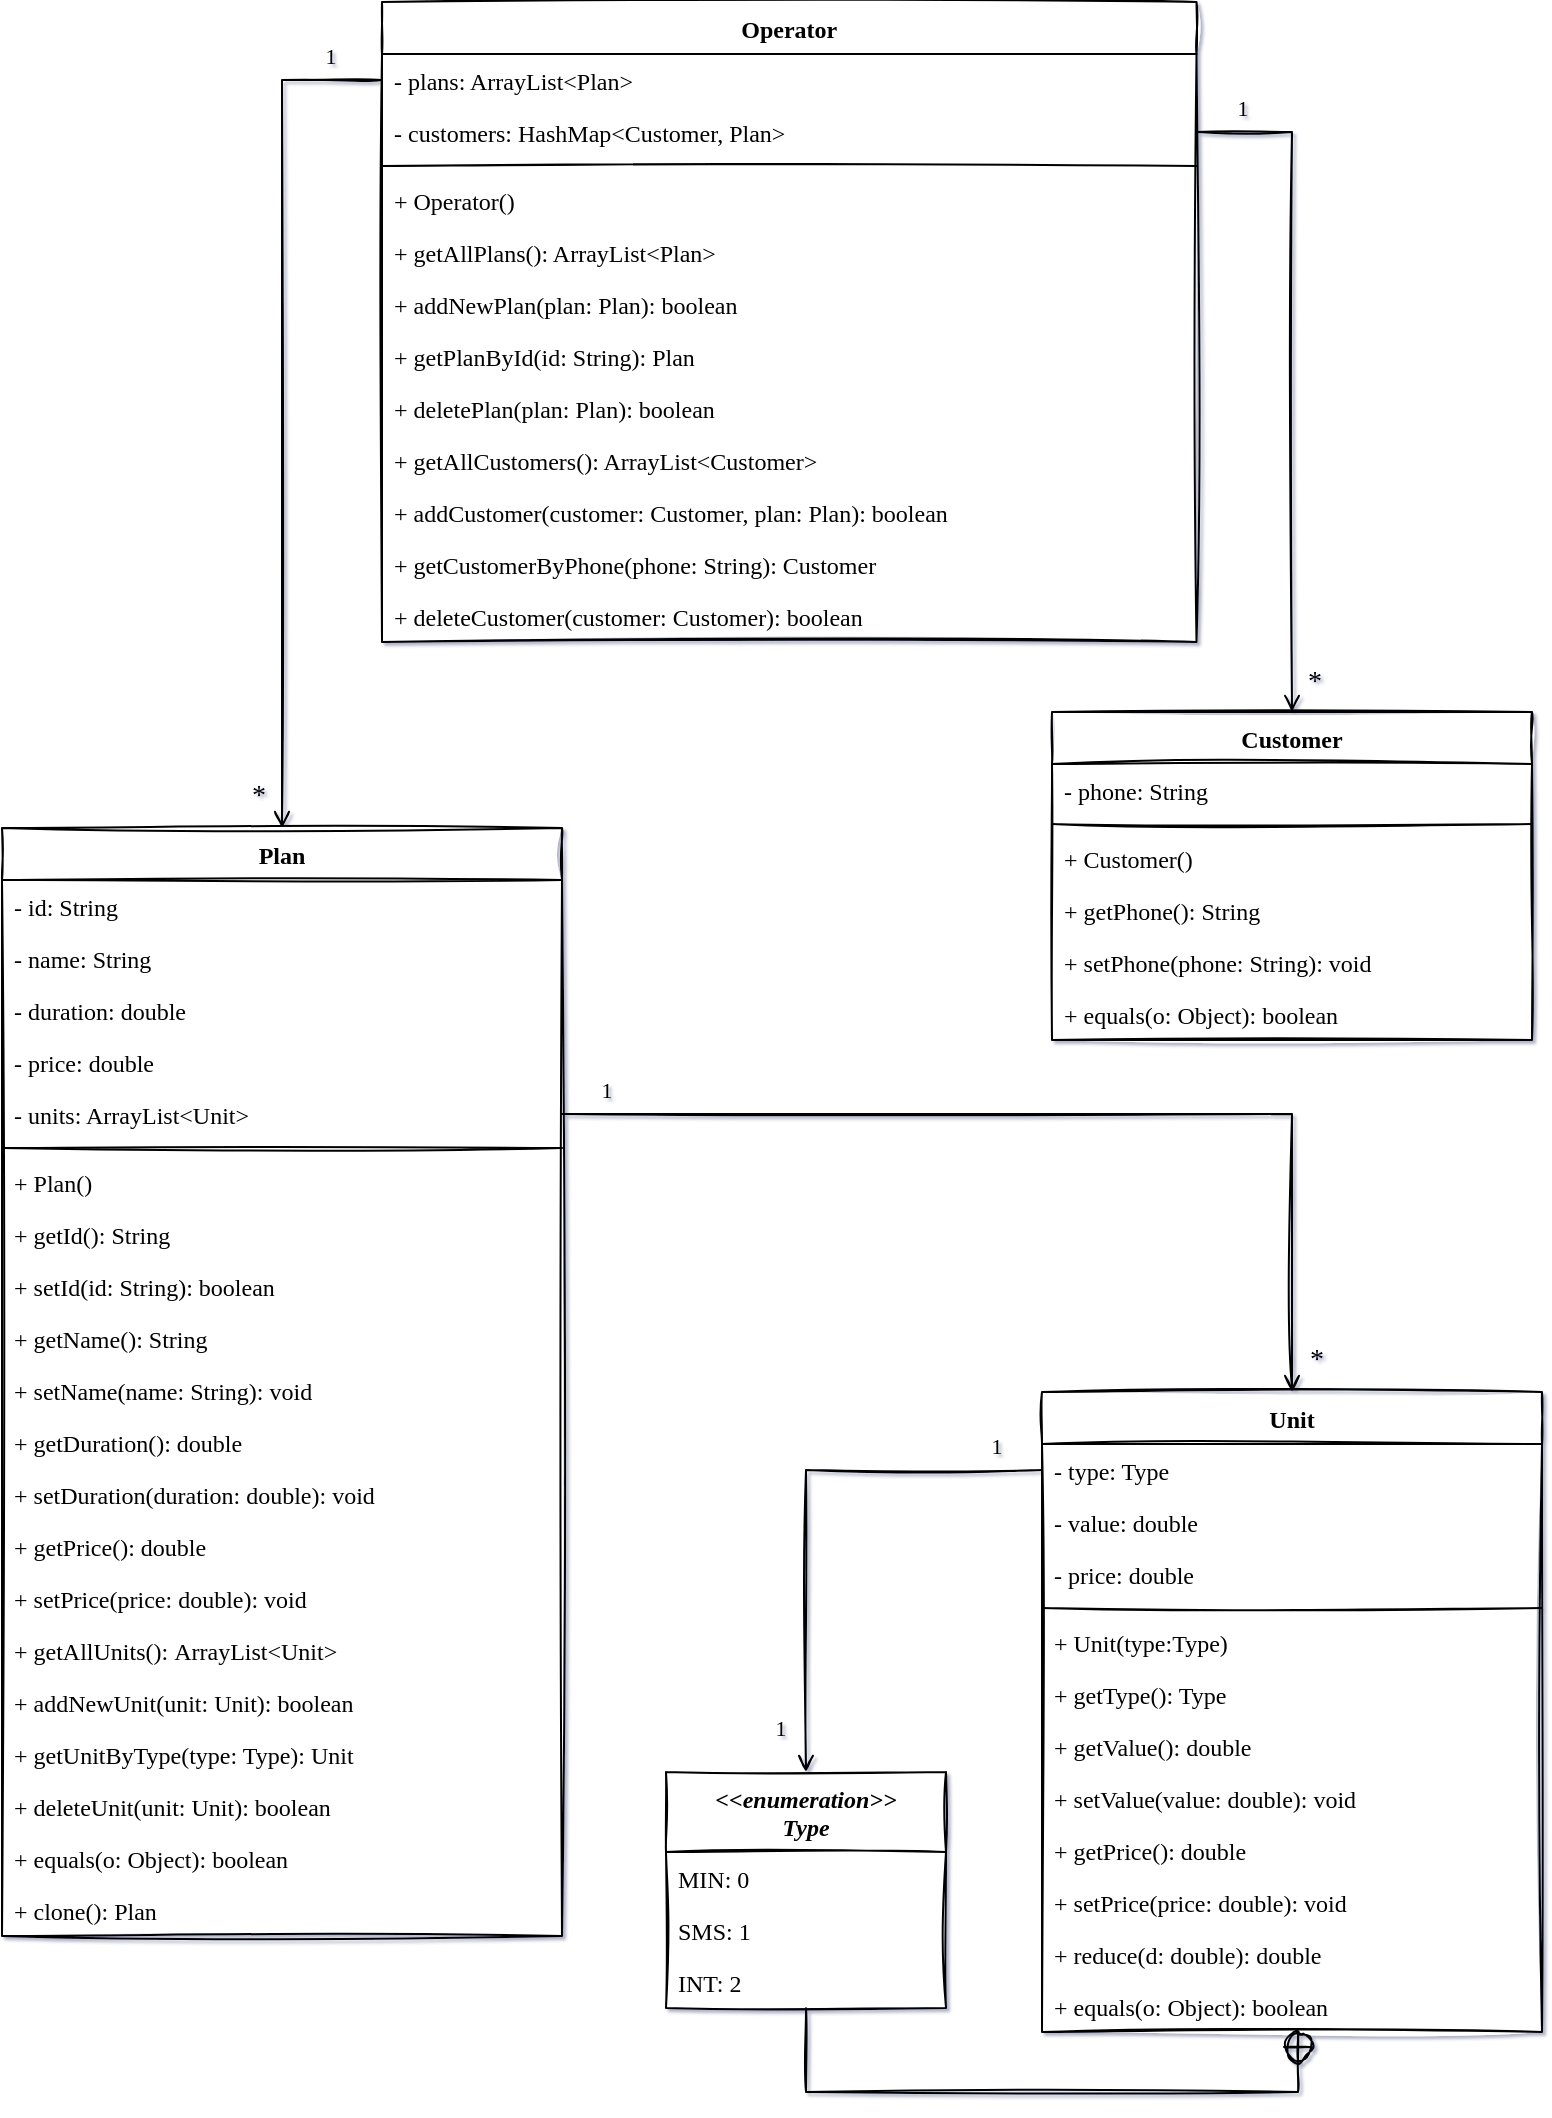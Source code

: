 <mxfile version="20.3.0" type="device"><diagram id="oGCr7jrlYVOS3FX6Hcj-" name="Page-1"><mxGraphModel dx="1270" dy="857" grid="0" gridSize="10" guides="1" tooltips="1" connect="1" arrows="1" fold="1" page="1" pageScale="1" pageWidth="827" pageHeight="1169" background="none" math="0" shadow="1"><root><mxCell id="0"/><mxCell id="1" parent="0"/><mxCell id="b9Ok6ianHuO4Eab1vcOu-1" value="Operator&#10;" style="swimlane;fontStyle=1;align=center;verticalAlign=top;childLayout=stackLayout;horizontal=1;startSize=26;horizontalStack=0;resizeParent=1;resizeParentMax=0;resizeLast=0;collapsible=1;marginBottom=0;sketch=1;swimlaneFillColor=default;fontFamily=Lucida Console;fillStyle=auto;glass=0;swimlaneLine=1;" parent="1" vertex="1"><mxGeometry x="219" y="62" width="407.25" height="320" as="geometry"/></mxCell><mxCell id="b9Ok6ianHuO4Eab1vcOu-2" value="- plans: ArrayList&lt;Plan&gt;" style="text;strokeColor=none;fillColor=none;align=left;verticalAlign=top;spacingLeft=4;spacingRight=4;overflow=hidden;rotatable=0;points=[[0,0.5],[1,0.5]];portConstraint=eastwest;sketch=1;swimlaneFillColor=none;fontFamily=Lucida Console;fillStyle=auto;" parent="b9Ok6ianHuO4Eab1vcOu-1" vertex="1"><mxGeometry y="26" width="407.25" height="26" as="geometry"/></mxCell><mxCell id="b9Ok6ianHuO4Eab1vcOu-4" value="- customers: HashMap&lt;Customer, Plan&gt;" style="text;strokeColor=none;fillColor=none;align=left;verticalAlign=top;spacingLeft=4;spacingRight=4;overflow=hidden;rotatable=0;points=[[0,0.5],[1,0.5]];portConstraint=eastwest;sketch=1;swimlaneFillColor=none;fontFamily=Lucida Console;fillStyle=auto;" parent="b9Ok6ianHuO4Eab1vcOu-1" vertex="1"><mxGeometry y="52" width="407.25" height="26" as="geometry"/></mxCell><mxCell id="b9Ok6ianHuO4Eab1vcOu-3" value="" style="line;strokeWidth=1;fillColor=none;align=left;verticalAlign=middle;spacingTop=-1;spacingLeft=3;spacingRight=3;rotatable=0;labelPosition=right;points=[];portConstraint=eastwest;strokeColor=inherit;sketch=1;swimlaneFillColor=none;fontFamily=Lucida Console;" parent="b9Ok6ianHuO4Eab1vcOu-1" vertex="1"><mxGeometry y="78" width="407.25" height="8" as="geometry"/></mxCell><mxCell id="b9Ok6ianHuO4Eab1vcOu-25" value="+ Operator()" style="text;strokeColor=none;fillColor=none;align=left;verticalAlign=top;spacingLeft=4;spacingRight=4;overflow=hidden;rotatable=0;points=[[0,0.5],[1,0.5]];portConstraint=eastwest;sketch=1;swimlaneFillColor=none;fontFamily=Lucida Console;fillStyle=auto;" parent="b9Ok6ianHuO4Eab1vcOu-1" vertex="1"><mxGeometry y="86" width="407.25" height="26" as="geometry"/></mxCell><mxCell id="b9Ok6ianHuO4Eab1vcOu-26" value="+ getAllPlans(): ArrayList&lt;Plan&gt;" style="text;strokeColor=none;fillColor=none;align=left;verticalAlign=top;spacingLeft=4;spacingRight=4;overflow=hidden;rotatable=0;points=[[0,0.5],[1,0.5]];portConstraint=eastwest;sketch=1;swimlaneFillColor=none;fontFamily=Lucida Console;fillStyle=auto;" parent="b9Ok6ianHuO4Eab1vcOu-1" vertex="1"><mxGeometry y="112" width="407.25" height="26" as="geometry"/></mxCell><mxCell id="b9Ok6ianHuO4Eab1vcOu-27" value="+ addNewPlan(plan: Plan): boolean" style="text;strokeColor=none;fillColor=none;align=left;verticalAlign=top;spacingLeft=4;spacingRight=4;overflow=hidden;rotatable=0;points=[[0,0.5],[1,0.5]];portConstraint=eastwest;sketch=1;swimlaneFillColor=none;fontFamily=Lucida Console;fillStyle=auto;" parent="b9Ok6ianHuO4Eab1vcOu-1" vertex="1"><mxGeometry y="138" width="407.25" height="26" as="geometry"/></mxCell><mxCell id="b9Ok6ianHuO4Eab1vcOu-28" value="+ getPlanById(id: String): Plan" style="text;strokeColor=none;fillColor=none;align=left;verticalAlign=top;spacingLeft=4;spacingRight=4;overflow=hidden;rotatable=0;points=[[0,0.5],[1,0.5]];portConstraint=eastwest;sketch=1;swimlaneFillColor=none;fontFamily=Lucida Console;fillStyle=auto;" parent="b9Ok6ianHuO4Eab1vcOu-1" vertex="1"><mxGeometry y="164" width="407.25" height="26" as="geometry"/></mxCell><mxCell id="b9Ok6ianHuO4Eab1vcOu-29" value="+ deletePlan(plan: Plan): boolean" style="text;strokeColor=none;fillColor=none;align=left;verticalAlign=top;spacingLeft=4;spacingRight=4;overflow=hidden;rotatable=0;points=[[0,0.5],[1,0.5]];portConstraint=eastwest;sketch=1;swimlaneFillColor=none;fontFamily=Lucida Console;fillStyle=auto;" parent="b9Ok6ianHuO4Eab1vcOu-1" vertex="1"><mxGeometry y="190" width="407.25" height="26" as="geometry"/></mxCell><mxCell id="b9Ok6ianHuO4Eab1vcOu-30" value="+ getAllCustomers(): ArrayList&lt;Customer&gt;" style="text;strokeColor=none;fillColor=none;align=left;verticalAlign=top;spacingLeft=4;spacingRight=4;overflow=hidden;rotatable=0;points=[[0,0.5],[1,0.5]];portConstraint=eastwest;sketch=1;swimlaneFillColor=none;fontFamily=Lucida Console;fillStyle=auto;" parent="b9Ok6ianHuO4Eab1vcOu-1" vertex="1"><mxGeometry y="216" width="407.25" height="26" as="geometry"/></mxCell><mxCell id="b9Ok6ianHuO4Eab1vcOu-31" value="+ addCustomer(customer: Customer, plan: Plan): boolean" style="text;strokeColor=none;fillColor=none;align=left;verticalAlign=top;spacingLeft=4;spacingRight=4;overflow=hidden;rotatable=0;points=[[0,0.5],[1,0.5]];portConstraint=eastwest;sketch=1;swimlaneFillColor=none;fontFamily=Lucida Console;fillStyle=auto;" parent="b9Ok6ianHuO4Eab1vcOu-1" vertex="1"><mxGeometry y="242" width="407.25" height="26" as="geometry"/></mxCell><mxCell id="b9Ok6ianHuO4Eab1vcOu-60" value="+ getCustomerByPhone(phone: String): Customer" style="text;strokeColor=none;fillColor=none;align=left;verticalAlign=top;spacingLeft=4;spacingRight=4;overflow=hidden;rotatable=0;points=[[0,0.5],[1,0.5]];portConstraint=eastwest;sketch=1;swimlaneFillColor=none;fontFamily=Lucida Console;fillStyle=auto;" parent="b9Ok6ianHuO4Eab1vcOu-1" vertex="1"><mxGeometry y="268" width="407.25" height="26" as="geometry"/></mxCell><mxCell id="b9Ok6ianHuO4Eab1vcOu-61" value="+ deleteCustomer(customer: Customer): boolean" style="text;strokeColor=none;fillColor=none;align=left;verticalAlign=top;spacingLeft=4;spacingRight=4;overflow=hidden;rotatable=0;points=[[0,0.5],[1,0.5]];portConstraint=eastwest;sketch=1;swimlaneFillColor=none;fontFamily=Lucida Console;fillStyle=auto;" parent="b9Ok6ianHuO4Eab1vcOu-1" vertex="1"><mxGeometry y="294" width="407.25" height="26" as="geometry"/></mxCell><mxCell id="b9Ok6ianHuO4Eab1vcOu-5" value="Unit" style="swimlane;fontStyle=1;align=center;verticalAlign=top;childLayout=stackLayout;horizontal=1;startSize=26;horizontalStack=0;resizeParent=1;resizeParentMax=0;resizeLast=0;collapsible=1;marginBottom=0;sketch=1;swimlaneFillColor=default;fontFamily=Lucida Console;fillStyle=auto;fillColor=default;" parent="1" vertex="1"><mxGeometry x="549" y="757" width="250" height="320" as="geometry"/></mxCell><mxCell id="b9Ok6ianHuO4Eab1vcOu-6" value="- type: Type" style="text;strokeColor=none;fillColor=none;align=left;verticalAlign=top;spacingLeft=4;spacingRight=4;overflow=hidden;rotatable=0;points=[[0,0.5],[1,0.5]];portConstraint=eastwest;sketch=1;swimlaneFillColor=none;fontFamily=Lucida Console;" parent="b9Ok6ianHuO4Eab1vcOu-5" vertex="1"><mxGeometry y="26" width="250" height="26" as="geometry"/></mxCell><mxCell id="b9Ok6ianHuO4Eab1vcOu-8" value="- value: double" style="text;strokeColor=none;fillColor=none;align=left;verticalAlign=top;spacingLeft=4;spacingRight=4;overflow=hidden;rotatable=0;points=[[0,0.5],[1,0.5]];portConstraint=eastwest;sketch=1;swimlaneFillColor=none;fontFamily=Lucida Console;" parent="b9Ok6ianHuO4Eab1vcOu-5" vertex="1"><mxGeometry y="52" width="250" height="26" as="geometry"/></mxCell><mxCell id="b9Ok6ianHuO4Eab1vcOu-45" value="- price: double" style="text;strokeColor=none;fillColor=none;align=left;verticalAlign=top;spacingLeft=4;spacingRight=4;overflow=hidden;rotatable=0;points=[[0,0.5],[1,0.5]];portConstraint=eastwest;sketch=1;swimlaneFillColor=none;fontFamily=Lucida Console;" parent="b9Ok6ianHuO4Eab1vcOu-5" vertex="1"><mxGeometry y="78" width="250" height="26" as="geometry"/></mxCell><mxCell id="b9Ok6ianHuO4Eab1vcOu-7" value="" style="line;strokeWidth=1;fillColor=none;align=left;verticalAlign=middle;spacingTop=-1;spacingLeft=3;spacingRight=3;rotatable=0;labelPosition=right;points=[];portConstraint=eastwest;strokeColor=inherit;sketch=1;swimlaneFillColor=none;fontFamily=Lucida Console;" parent="b9Ok6ianHuO4Eab1vcOu-5" vertex="1"><mxGeometry y="104" width="250" height="8" as="geometry"/></mxCell><mxCell id="b9Ok6ianHuO4Eab1vcOu-46" value="+ Unit(type:Type)" style="text;strokeColor=none;fillColor=none;align=left;verticalAlign=top;spacingLeft=4;spacingRight=4;overflow=hidden;rotatable=0;points=[[0,0.5],[1,0.5]];portConstraint=eastwest;sketch=1;swimlaneFillColor=none;fontFamily=Lucida Console;" parent="b9Ok6ianHuO4Eab1vcOu-5" vertex="1"><mxGeometry y="112" width="250" height="26" as="geometry"/></mxCell><mxCell id="b9Ok6ianHuO4Eab1vcOu-47" value="+ getType(): Type" style="text;strokeColor=none;fillColor=none;align=left;verticalAlign=top;spacingLeft=4;spacingRight=4;overflow=hidden;rotatable=0;points=[[0,0.5],[1,0.5]];portConstraint=eastwest;sketch=1;swimlaneFillColor=none;fontFamily=Lucida Console;" parent="b9Ok6ianHuO4Eab1vcOu-5" vertex="1"><mxGeometry y="138" width="250" height="26" as="geometry"/></mxCell><mxCell id="b9Ok6ianHuO4Eab1vcOu-48" value="+ getValue(): double" style="text;strokeColor=none;fillColor=none;align=left;verticalAlign=top;spacingLeft=4;spacingRight=4;overflow=hidden;rotatable=0;points=[[0,0.5],[1,0.5]];portConstraint=eastwest;sketch=1;swimlaneFillColor=none;fontFamily=Lucida Console;" parent="b9Ok6ianHuO4Eab1vcOu-5" vertex="1"><mxGeometry y="164" width="250" height="26" as="geometry"/></mxCell><mxCell id="b9Ok6ianHuO4Eab1vcOu-49" value="+ setValue(value: double): void" style="text;strokeColor=none;fillColor=none;align=left;verticalAlign=top;spacingLeft=4;spacingRight=4;overflow=hidden;rotatable=0;points=[[0,0.5],[1,0.5]];portConstraint=eastwest;sketch=1;swimlaneFillColor=none;fontFamily=Lucida Console;" parent="b9Ok6ianHuO4Eab1vcOu-5" vertex="1"><mxGeometry y="190" width="250" height="26" as="geometry"/></mxCell><mxCell id="b9Ok6ianHuO4Eab1vcOu-50" value="+ getPrice(): double" style="text;strokeColor=none;fillColor=none;align=left;verticalAlign=top;spacingLeft=4;spacingRight=4;overflow=hidden;rotatable=0;points=[[0,0.5],[1,0.5]];portConstraint=eastwest;sketch=1;swimlaneFillColor=none;fontFamily=Lucida Console;" parent="b9Ok6ianHuO4Eab1vcOu-5" vertex="1"><mxGeometry y="216" width="250" height="26" as="geometry"/></mxCell><mxCell id="b9Ok6ianHuO4Eab1vcOu-57" value="+ setPrice(price: double): void" style="text;strokeColor=none;fillColor=none;align=left;verticalAlign=top;spacingLeft=4;spacingRight=4;overflow=hidden;rotatable=0;points=[[0,0.5],[1,0.5]];portConstraint=eastwest;sketch=1;swimlaneFillColor=none;fontFamily=Lucida Console;" parent="b9Ok6ianHuO4Eab1vcOu-5" vertex="1"><mxGeometry y="242" width="250" height="26" as="geometry"/></mxCell><mxCell id="b9Ok6ianHuO4Eab1vcOu-58" value="+ reduce(d: double): double" style="text;strokeColor=none;fillColor=none;align=left;verticalAlign=top;spacingLeft=4;spacingRight=4;overflow=hidden;rotatable=0;points=[[0,0.5],[1,0.5]];portConstraint=eastwest;sketch=1;swimlaneFillColor=none;fontFamily=Lucida Console;" parent="b9Ok6ianHuO4Eab1vcOu-5" vertex="1"><mxGeometry y="268" width="250" height="26" as="geometry"/></mxCell><mxCell id="b9Ok6ianHuO4Eab1vcOu-59" value="+ equals(o: Object): boolean" style="text;strokeColor=none;fillColor=none;align=left;verticalAlign=top;spacingLeft=4;spacingRight=4;overflow=hidden;rotatable=0;points=[[0,0.5],[1,0.5]];portConstraint=eastwest;sketch=1;swimlaneFillColor=none;fontFamily=Lucida Console;" parent="b9Ok6ianHuO4Eab1vcOu-5" vertex="1"><mxGeometry y="294" width="250" height="26" as="geometry"/></mxCell><mxCell id="b9Ok6ianHuO4Eab1vcOu-9" value="Plan" style="swimlane;fontStyle=1;align=center;verticalAlign=top;childLayout=stackLayout;horizontal=1;startSize=26;horizontalStack=0;resizeParent=1;resizeParentMax=0;resizeLast=0;collapsible=1;marginBottom=0;sketch=1;swimlaneFillColor=default;fontFamily=Lucida Console;fillStyle=auto;fillColor=default;" parent="1" vertex="1"><mxGeometry x="29" y="475" width="280" height="554" as="geometry"/></mxCell><mxCell id="b9Ok6ianHuO4Eab1vcOu-10" value="- id: String" style="text;strokeColor=none;fillColor=none;align=left;verticalAlign=top;spacingLeft=4;spacingRight=4;overflow=hidden;rotatable=0;points=[[0,0.5],[1,0.5]];portConstraint=eastwest;sketch=1;swimlaneFillColor=none;fontFamily=Lucida Console;" parent="b9Ok6ianHuO4Eab1vcOu-9" vertex="1"><mxGeometry y="26" width="280" height="26" as="geometry"/></mxCell><mxCell id="b9Ok6ianHuO4Eab1vcOu-12" value="- name: String" style="text;strokeColor=none;fillColor=none;align=left;verticalAlign=top;spacingLeft=4;spacingRight=4;overflow=hidden;rotatable=0;points=[[0,0.5],[1,0.5]];portConstraint=eastwest;sketch=1;swimlaneFillColor=none;fontFamily=Lucida Console;" parent="b9Ok6ianHuO4Eab1vcOu-9" vertex="1"><mxGeometry y="52" width="280" height="26" as="geometry"/></mxCell><mxCell id="b9Ok6ianHuO4Eab1vcOu-32" value="- duration: double" style="text;strokeColor=none;fillColor=none;align=left;verticalAlign=top;spacingLeft=4;spacingRight=4;overflow=hidden;rotatable=0;points=[[0,0.5],[1,0.5]];portConstraint=eastwest;sketch=1;swimlaneFillColor=none;fontFamily=Lucida Console;" parent="b9Ok6ianHuO4Eab1vcOu-9" vertex="1"><mxGeometry y="78" width="280" height="26" as="geometry"/></mxCell><mxCell id="b9Ok6ianHuO4Eab1vcOu-33" value="- price: double" style="text;strokeColor=none;fillColor=none;align=left;verticalAlign=top;spacingLeft=4;spacingRight=4;overflow=hidden;rotatable=0;points=[[0,0.5],[1,0.5]];portConstraint=eastwest;sketch=1;swimlaneFillColor=none;fontFamily=Lucida Console;" parent="b9Ok6ianHuO4Eab1vcOu-9" vertex="1"><mxGeometry y="104" width="280" height="26" as="geometry"/></mxCell><mxCell id="b9Ok6ianHuO4Eab1vcOu-34" value="- units: ArrayList&lt;Unit&gt;" style="text;strokeColor=none;fillColor=none;align=left;verticalAlign=top;spacingLeft=4;spacingRight=4;overflow=hidden;rotatable=0;points=[[0,0.5],[1,0.5]];portConstraint=eastwest;sketch=1;swimlaneFillColor=none;fontFamily=Lucida Console;" parent="b9Ok6ianHuO4Eab1vcOu-9" vertex="1"><mxGeometry y="130" width="280" height="26" as="geometry"/></mxCell><mxCell id="b9Ok6ianHuO4Eab1vcOu-11" value="" style="line;strokeWidth=1;fillColor=none;align=left;verticalAlign=middle;spacingTop=-1;spacingLeft=3;spacingRight=3;rotatable=0;labelPosition=right;points=[];portConstraint=eastwest;strokeColor=inherit;sketch=1;swimlaneFillColor=none;fontFamily=Lucida Console;" parent="b9Ok6ianHuO4Eab1vcOu-9" vertex="1"><mxGeometry y="156" width="280" height="8" as="geometry"/></mxCell><mxCell id="b9Ok6ianHuO4Eab1vcOu-35" value="+ Plan()" style="text;strokeColor=none;fillColor=none;align=left;verticalAlign=top;spacingLeft=4;spacingRight=4;overflow=hidden;rotatable=0;points=[[0,0.5],[1,0.5]];portConstraint=eastwest;sketch=1;swimlaneFillColor=none;fontFamily=Lucida Console;" parent="b9Ok6ianHuO4Eab1vcOu-9" vertex="1"><mxGeometry y="164" width="280" height="26" as="geometry"/></mxCell><mxCell id="b9Ok6ianHuO4Eab1vcOu-36" value="+ getId(): String" style="text;strokeColor=none;fillColor=none;align=left;verticalAlign=top;spacingLeft=4;spacingRight=4;overflow=hidden;rotatable=0;points=[[0,0.5],[1,0.5]];portConstraint=eastwest;sketch=1;swimlaneFillColor=none;fontFamily=Lucida Console;" parent="b9Ok6ianHuO4Eab1vcOu-9" vertex="1"><mxGeometry y="190" width="280" height="26" as="geometry"/></mxCell><mxCell id="b9Ok6ianHuO4Eab1vcOu-37" value="+ setId(id: String): boolean" style="text;strokeColor=none;fillColor=none;align=left;verticalAlign=top;spacingLeft=4;spacingRight=4;overflow=hidden;rotatable=0;points=[[0,0.5],[1,0.5]];portConstraint=eastwest;sketch=1;swimlaneFillColor=none;fontFamily=Lucida Console;" parent="b9Ok6ianHuO4Eab1vcOu-9" vertex="1"><mxGeometry y="216" width="280" height="26" as="geometry"/></mxCell><mxCell id="b9Ok6ianHuO4Eab1vcOu-38" value="+ getName(): String" style="text;strokeColor=none;fillColor=none;align=left;verticalAlign=top;spacingLeft=4;spacingRight=4;overflow=hidden;rotatable=0;points=[[0,0.5],[1,0.5]];portConstraint=eastwest;sketch=1;swimlaneFillColor=none;fontFamily=Lucida Console;" parent="b9Ok6ianHuO4Eab1vcOu-9" vertex="1"><mxGeometry y="242" width="280" height="26" as="geometry"/></mxCell><mxCell id="b9Ok6ianHuO4Eab1vcOu-39" value="+ setName(name: String): void" style="text;strokeColor=none;fillColor=none;align=left;verticalAlign=top;spacingLeft=4;spacingRight=4;overflow=hidden;rotatable=0;points=[[0,0.5],[1,0.5]];portConstraint=eastwest;sketch=1;swimlaneFillColor=none;fontFamily=Lucida Console;" parent="b9Ok6ianHuO4Eab1vcOu-9" vertex="1"><mxGeometry y="268" width="280" height="26" as="geometry"/></mxCell><mxCell id="b9Ok6ianHuO4Eab1vcOu-40" value="+ getDuration(): double" style="text;strokeColor=none;fillColor=none;align=left;verticalAlign=top;spacingLeft=4;spacingRight=4;overflow=hidden;rotatable=0;points=[[0,0.5],[1,0.5]];portConstraint=eastwest;sketch=1;swimlaneFillColor=none;fontFamily=Lucida Console;" parent="b9Ok6ianHuO4Eab1vcOu-9" vertex="1"><mxGeometry y="294" width="280" height="26" as="geometry"/></mxCell><mxCell id="b9Ok6ianHuO4Eab1vcOu-41" value="+ setDuration(duration: double): void" style="text;strokeColor=none;fillColor=none;align=left;verticalAlign=top;spacingLeft=4;spacingRight=4;overflow=hidden;rotatable=0;points=[[0,0.5],[1,0.5]];portConstraint=eastwest;sketch=1;swimlaneFillColor=none;fontFamily=Lucida Console;" parent="b9Ok6ianHuO4Eab1vcOu-9" vertex="1"><mxGeometry y="320" width="280" height="26" as="geometry"/></mxCell><mxCell id="b9Ok6ianHuO4Eab1vcOu-42" value="+ getPrice(): double" style="text;strokeColor=none;fillColor=none;align=left;verticalAlign=top;spacingLeft=4;spacingRight=4;overflow=hidden;rotatable=0;points=[[0,0.5],[1,0.5]];portConstraint=eastwest;sketch=1;swimlaneFillColor=none;fontFamily=Lucida Console;" parent="b9Ok6ianHuO4Eab1vcOu-9" vertex="1"><mxGeometry y="346" width="280" height="26" as="geometry"/></mxCell><mxCell id="b9Ok6ianHuO4Eab1vcOu-43" value="+ setPrice(price: double): void" style="text;strokeColor=none;fillColor=none;align=left;verticalAlign=top;spacingLeft=4;spacingRight=4;overflow=hidden;rotatable=0;points=[[0,0.5],[1,0.5]];portConstraint=eastwest;sketch=1;swimlaneFillColor=none;fontFamily=Lucida Console;" parent="b9Ok6ianHuO4Eab1vcOu-9" vertex="1"><mxGeometry y="372" width="280" height="26" as="geometry"/></mxCell><mxCell id="b9Ok6ianHuO4Eab1vcOu-44" value="+ getAllUnits(): ArrayList&lt;Unit&gt;" style="text;strokeColor=none;fillColor=none;align=left;verticalAlign=top;spacingLeft=4;spacingRight=4;overflow=hidden;rotatable=0;points=[[0,0.5],[1,0.5]];portConstraint=eastwest;sketch=1;swimlaneFillColor=none;fontFamily=Lucida Console;" parent="b9Ok6ianHuO4Eab1vcOu-9" vertex="1"><mxGeometry y="398" width="280" height="26" as="geometry"/></mxCell><mxCell id="b9Ok6ianHuO4Eab1vcOu-62" value="+ addNewUnit(unit: Unit): boolean" style="text;strokeColor=none;fillColor=none;align=left;verticalAlign=top;spacingLeft=4;spacingRight=4;overflow=hidden;rotatable=0;points=[[0,0.5],[1,0.5]];portConstraint=eastwest;sketch=1;swimlaneFillColor=none;fontFamily=Lucida Console;" parent="b9Ok6ianHuO4Eab1vcOu-9" vertex="1"><mxGeometry y="424" width="280" height="26" as="geometry"/></mxCell><mxCell id="b9Ok6ianHuO4Eab1vcOu-63" value="+ getUnitByType(type: Type): Unit" style="text;strokeColor=none;fillColor=none;align=left;verticalAlign=top;spacingLeft=4;spacingRight=4;overflow=hidden;rotatable=0;points=[[0,0.5],[1,0.5]];portConstraint=eastwest;sketch=1;swimlaneFillColor=none;fontFamily=Lucida Console;" parent="b9Ok6ianHuO4Eab1vcOu-9" vertex="1"><mxGeometry y="450" width="280" height="26" as="geometry"/></mxCell><mxCell id="b9Ok6ianHuO4Eab1vcOu-64" value="+ deleteUnit(unit: Unit): boolean" style="text;strokeColor=none;fillColor=none;align=left;verticalAlign=top;spacingLeft=4;spacingRight=4;overflow=hidden;rotatable=0;points=[[0,0.5],[1,0.5]];portConstraint=eastwest;sketch=1;swimlaneFillColor=none;fontFamily=Lucida Console;" parent="b9Ok6ianHuO4Eab1vcOu-9" vertex="1"><mxGeometry y="476" width="280" height="26" as="geometry"/></mxCell><mxCell id="b9Ok6ianHuO4Eab1vcOu-65" value="+ equals(o: Object): boolean" style="text;strokeColor=none;fillColor=none;align=left;verticalAlign=top;spacingLeft=4;spacingRight=4;overflow=hidden;rotatable=0;points=[[0,0.5],[1,0.5]];portConstraint=eastwest;sketch=1;swimlaneFillColor=none;fontFamily=Lucida Console;" parent="b9Ok6ianHuO4Eab1vcOu-9" vertex="1"><mxGeometry y="502" width="280" height="26" as="geometry"/></mxCell><mxCell id="b9Ok6ianHuO4Eab1vcOu-66" value="+ clone(): Plan" style="text;strokeColor=none;fillColor=none;align=left;verticalAlign=top;spacingLeft=4;spacingRight=4;overflow=hidden;rotatable=0;points=[[0,0.5],[1,0.5]];portConstraint=eastwest;sketch=1;swimlaneFillColor=none;fontFamily=Lucida Console;" parent="b9Ok6ianHuO4Eab1vcOu-9" vertex="1"><mxGeometry y="528" width="280" height="26" as="geometry"/></mxCell><mxCell id="b9Ok6ianHuO4Eab1vcOu-13" value="Customer&#10;" style="swimlane;fontStyle=1;align=center;verticalAlign=top;childLayout=stackLayout;horizontal=1;startSize=26;horizontalStack=0;resizeParent=1;resizeParentMax=0;resizeLast=0;collapsible=1;marginBottom=0;sketch=1;swimlaneFillColor=default;fontFamily=Lucida Console;fillStyle=auto;fillColor=default;" parent="1" vertex="1"><mxGeometry x="554" y="417" width="240" height="164" as="geometry"/></mxCell><mxCell id="b9Ok6ianHuO4Eab1vcOu-14" value="- phone: String" style="text;strokeColor=none;fillColor=none;align=left;verticalAlign=top;spacingLeft=4;spacingRight=4;overflow=hidden;rotatable=0;points=[[0,0.5],[1,0.5]];portConstraint=eastwest;sketch=1;swimlaneFillColor=none;fontFamily=Lucida Console;" parent="b9Ok6ianHuO4Eab1vcOu-13" vertex="1"><mxGeometry y="26" width="240" height="26" as="geometry"/></mxCell><mxCell id="b9Ok6ianHuO4Eab1vcOu-15" value="" style="line;strokeWidth=1;fillColor=none;align=left;verticalAlign=middle;spacingTop=-1;spacingLeft=3;spacingRight=3;rotatable=0;labelPosition=right;points=[];portConstraint=eastwest;strokeColor=inherit;sketch=1;swimlaneFillColor=none;fontFamily=Lucida Console;" parent="b9Ok6ianHuO4Eab1vcOu-13" vertex="1"><mxGeometry y="52" width="240" height="8" as="geometry"/></mxCell><mxCell id="b9Ok6ianHuO4Eab1vcOu-16" value="+ Customer()" style="text;strokeColor=none;fillColor=none;align=left;verticalAlign=top;spacingLeft=4;spacingRight=4;overflow=hidden;rotatable=0;points=[[0,0.5],[1,0.5]];portConstraint=eastwest;sketch=1;swimlaneFillColor=none;fontFamily=Lucida Console;" parent="b9Ok6ianHuO4Eab1vcOu-13" vertex="1"><mxGeometry y="60" width="240" height="26" as="geometry"/></mxCell><mxCell id="b9Ok6ianHuO4Eab1vcOu-18" value="+ getPhone(): String" style="text;strokeColor=none;fillColor=none;align=left;verticalAlign=top;spacingLeft=4;spacingRight=4;overflow=hidden;rotatable=0;points=[[0,0.5],[1,0.5]];portConstraint=eastwest;sketch=1;swimlaneFillColor=none;fontFamily=Lucida Console;" parent="b9Ok6ianHuO4Eab1vcOu-13" vertex="1"><mxGeometry y="86" width="240" height="26" as="geometry"/></mxCell><mxCell id="b9Ok6ianHuO4Eab1vcOu-24" value="+ setPhone(phone: String): void" style="text;strokeColor=none;fillColor=none;align=left;verticalAlign=top;spacingLeft=4;spacingRight=4;overflow=hidden;rotatable=0;points=[[0,0.5],[1,0.5]];portConstraint=eastwest;sketch=1;swimlaneFillColor=none;fontFamily=Lucida Console;" parent="b9Ok6ianHuO4Eab1vcOu-13" vertex="1"><mxGeometry y="112" width="240" height="26" as="geometry"/></mxCell><mxCell id="b9Ok6ianHuO4Eab1vcOu-51" value="+ equals(o: Object): boolean" style="text;strokeColor=none;fillColor=none;align=left;verticalAlign=top;spacingLeft=4;spacingRight=4;overflow=hidden;rotatable=0;points=[[0,0.5],[1,0.5]];portConstraint=eastwest;sketch=1;swimlaneFillColor=none;fontFamily=Lucida Console;" parent="b9Ok6ianHuO4Eab1vcOu-13" vertex="1"><mxGeometry y="138" width="240" height="26" as="geometry"/></mxCell><mxCell id="b9Ok6ianHuO4Eab1vcOu-52" value="&lt;&lt;enumeration&gt;&gt;&#10;Type" style="swimlane;fontStyle=3;childLayout=stackLayout;horizontal=1;startSize=40;fillColor=default;horizontalStack=0;resizeParent=1;resizeParentMax=0;resizeLast=0;collapsible=1;marginBottom=0;sketch=1;fontFamily=Lucida Console;fillStyle=auto;swimlaneFillColor=default;gradientColor=none;gradientDirection=south;" parent="1" vertex="1"><mxGeometry x="361" y="947" width="140" height="118" as="geometry"/></mxCell><mxCell id="b9Ok6ianHuO4Eab1vcOu-53" value="MIN: 0" style="text;strokeColor=none;fillColor=none;align=left;verticalAlign=top;spacingLeft=4;spacingRight=4;overflow=hidden;rotatable=0;points=[[0,0.5],[1,0.5]];portConstraint=eastwest;sketch=1;fontFamily=Lucida Console;fillStyle=cross-hatch;" parent="b9Ok6ianHuO4Eab1vcOu-52" vertex="1"><mxGeometry y="40" width="140" height="26" as="geometry"/></mxCell><mxCell id="b9Ok6ianHuO4Eab1vcOu-54" value="SMS: 1" style="text;strokeColor=none;fillColor=none;align=left;verticalAlign=top;spacingLeft=4;spacingRight=4;overflow=hidden;rotatable=0;points=[[0,0.5],[1,0.5]];portConstraint=eastwest;sketch=1;fontFamily=Lucida Console;fillStyle=cross-hatch;" parent="b9Ok6ianHuO4Eab1vcOu-52" vertex="1"><mxGeometry y="66" width="140" height="26" as="geometry"/></mxCell><mxCell id="b9Ok6ianHuO4Eab1vcOu-55" value="INT: 2" style="text;strokeColor=none;fillColor=none;align=left;verticalAlign=top;spacingLeft=4;spacingRight=4;overflow=hidden;rotatable=0;points=[[0,0.5],[1,0.5]];portConstraint=eastwest;sketch=1;fontFamily=Lucida Console;fillStyle=cross-hatch;" parent="b9Ok6ianHuO4Eab1vcOu-52" vertex="1"><mxGeometry y="92" width="140" height="26" as="geometry"/></mxCell><mxCell id="b9Ok6ianHuO4Eab1vcOu-78" style="edgeStyle=orthogonalEdgeStyle;rounded=0;orthogonalLoop=1;jettySize=auto;html=1;exitX=0;exitY=0.5;exitDx=0;exitDy=0;entryX=0.5;entryY=0;entryDx=0;entryDy=0;fontFamily=Lucida Console;startArrow=none;startFill=0;endArrow=open;endFill=0;sketch=1;" parent="1" source="b9Ok6ianHuO4Eab1vcOu-2" target="b9Ok6ianHuO4Eab1vcOu-9" edge="1"><mxGeometry relative="1" as="geometry"/></mxCell><mxCell id="b9Ok6ianHuO4Eab1vcOu-85" value="1" style="edgeLabel;html=1;align=center;verticalAlign=middle;resizable=0;points=[];fontFamily=Lucida Console;labelBackgroundColor=none;" parent="b9Ok6ianHuO4Eab1vcOu-78" vertex="1" connectable="0"><mxGeometry x="-0.929" y="-1" relative="1" as="geometry"><mxPoint x="-11" y="-11" as="offset"/></mxGeometry></mxCell><mxCell id="b9Ok6ianHuO4Eab1vcOu-86" value="*" style="edgeLabel;html=1;align=center;verticalAlign=middle;resizable=0;points=[];fontFamily=Lucida Console;labelBackgroundColor=none;fontSize=14;" parent="b9Ok6ianHuO4Eab1vcOu-78" vertex="1" connectable="0"><mxGeometry x="0.907" y="1" relative="1" as="geometry"><mxPoint x="-13" y="3" as="offset"/></mxGeometry></mxCell><mxCell id="b9Ok6ianHuO4Eab1vcOu-79" style="edgeStyle=orthogonalEdgeStyle;rounded=0;orthogonalLoop=1;jettySize=auto;html=1;exitX=1;exitY=0.5;exitDx=0;exitDy=0;entryX=0.5;entryY=0;entryDx=0;entryDy=0;fontFamily=Lucida Console;startArrow=none;startFill=0;endArrow=open;endFill=0;sketch=1;" parent="1" source="b9Ok6ianHuO4Eab1vcOu-4" target="b9Ok6ianHuO4Eab1vcOu-13" edge="1"><mxGeometry relative="1" as="geometry"/></mxCell><mxCell id="b9Ok6ianHuO4Eab1vcOu-87" value="1" style="edgeLabel;html=1;align=center;verticalAlign=middle;resizable=0;points=[];fontFamily=Lucida Console;labelBackgroundColor=none;" parent="b9Ok6ianHuO4Eab1vcOu-79" vertex="1" connectable="0"><mxGeometry x="-0.907" y="1" relative="1" as="geometry"><mxPoint x="7" y="-11" as="offset"/></mxGeometry></mxCell><mxCell id="b9Ok6ianHuO4Eab1vcOu-88" value="*" style="edgeLabel;html=1;align=center;verticalAlign=middle;resizable=0;points=[];fontFamily=Lucida Console;labelBackgroundColor=none;fontSize=14;" parent="b9Ok6ianHuO4Eab1vcOu-79" vertex="1" connectable="0"><mxGeometry x="0.893" y="1" relative="1" as="geometry"><mxPoint x="10" y="3" as="offset"/></mxGeometry></mxCell><mxCell id="b9Ok6ianHuO4Eab1vcOu-80" style="edgeStyle=orthogonalEdgeStyle;rounded=0;sketch=1;orthogonalLoop=1;jettySize=auto;html=1;exitX=1;exitY=0.5;exitDx=0;exitDy=0;entryX=0.5;entryY=0;entryDx=0;entryDy=0;fontFamily=Lucida Console;startArrow=none;startFill=0;endArrow=open;endFill=0;" parent="1" source="b9Ok6ianHuO4Eab1vcOu-34" target="b9Ok6ianHuO4Eab1vcOu-5" edge="1"><mxGeometry relative="1" as="geometry"/></mxCell><mxCell id="b9Ok6ianHuO4Eab1vcOu-89" value="1" style="edgeLabel;html=1;align=center;verticalAlign=middle;resizable=0;points=[];fontSize=11;fontFamily=Lucida Console;labelBackgroundColor=none;" parent="b9Ok6ianHuO4Eab1vcOu-80" vertex="1" connectable="0"><mxGeometry x="-0.948" y="3" relative="1" as="geometry"><mxPoint x="9" y="-9" as="offset"/></mxGeometry></mxCell><mxCell id="b9Ok6ianHuO4Eab1vcOu-90" value="*" style="edgeLabel;html=1;align=center;verticalAlign=middle;resizable=0;points=[];fontSize=14;fontFamily=Lucida Console;labelBackgroundColor=none;" parent="b9Ok6ianHuO4Eab1vcOu-80" vertex="1" connectable="0"><mxGeometry x="0.898" y="5" relative="1" as="geometry"><mxPoint x="7" y="9" as="offset"/></mxGeometry></mxCell><mxCell id="b9Ok6ianHuO4Eab1vcOu-82" style="edgeStyle=orthogonalEdgeStyle;rounded=0;sketch=1;orthogonalLoop=1;jettySize=auto;html=1;exitX=0;exitY=0.5;exitDx=0;exitDy=0;entryX=0.5;entryY=0;entryDx=0;entryDy=0;fontFamily=Lucida Console;startArrow=none;startFill=0;endArrow=open;endFill=0;" parent="1" source="b9Ok6ianHuO4Eab1vcOu-6" target="b9Ok6ianHuO4Eab1vcOu-52" edge="1"><mxGeometry relative="1" as="geometry"/></mxCell><mxCell id="b9Ok6ianHuO4Eab1vcOu-91" value="1" style="edgeLabel;html=1;align=center;verticalAlign=middle;resizable=0;points=[];fontSize=11;fontFamily=Lucida Console;labelBackgroundColor=none;" parent="b9Ok6ianHuO4Eab1vcOu-82" vertex="1" connectable="0"><mxGeometry x="0.82" y="3" relative="1" as="geometry"><mxPoint x="-16" y="2" as="offset"/></mxGeometry></mxCell><mxCell id="b9Ok6ianHuO4Eab1vcOu-92" value="1" style="edgeLabel;html=1;align=center;verticalAlign=middle;resizable=0;points=[];fontSize=11;fontFamily=Lucida Console;labelBackgroundColor=none;" parent="b9Ok6ianHuO4Eab1vcOu-82" vertex="1" connectable="0"><mxGeometry x="-0.893" y="-5" relative="1" as="geometry"><mxPoint x="-9" y="-7" as="offset"/></mxGeometry></mxCell><mxCell id="b9Ok6ianHuO4Eab1vcOu-83" style="edgeStyle=orthogonalEdgeStyle;sketch=1;orthogonalLoop=1;jettySize=auto;html=1;entryX=0.512;entryY=0.981;entryDx=0;entryDy=0;entryPerimeter=0;fontFamily=Lucida Console;startArrow=none;startFill=0;endArrow=circlePlus;endFill=0;exitX=0.5;exitY=1.003;exitDx=0;exitDy=0;exitPerimeter=0;rounded=0;shadow=0;" parent="1" source="b9Ok6ianHuO4Eab1vcOu-55" target="b9Ok6ianHuO4Eab1vcOu-59" edge="1"><mxGeometry relative="1" as="geometry"><mxPoint x="431" y="1067" as="sourcePoint"/><Array as="points"><mxPoint x="431" y="1107"/><mxPoint x="677" y="1107"/></Array></mxGeometry></mxCell></root></mxGraphModel></diagram></mxfile>